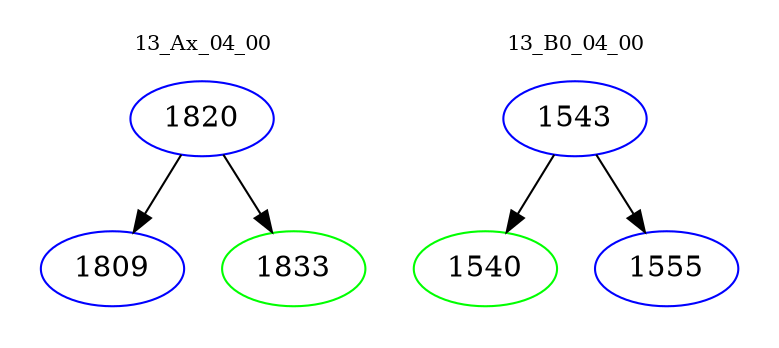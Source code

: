 digraph{
subgraph cluster_0 {
color = white
label = "13_Ax_04_00";
fontsize=10;
T0_1820 [label="1820", color="blue"]
T0_1820 -> T0_1809 [color="black"]
T0_1809 [label="1809", color="blue"]
T0_1820 -> T0_1833 [color="black"]
T0_1833 [label="1833", color="green"]
}
subgraph cluster_1 {
color = white
label = "13_B0_04_00";
fontsize=10;
T1_1543 [label="1543", color="blue"]
T1_1543 -> T1_1540 [color="black"]
T1_1540 [label="1540", color="green"]
T1_1543 -> T1_1555 [color="black"]
T1_1555 [label="1555", color="blue"]
}
}

